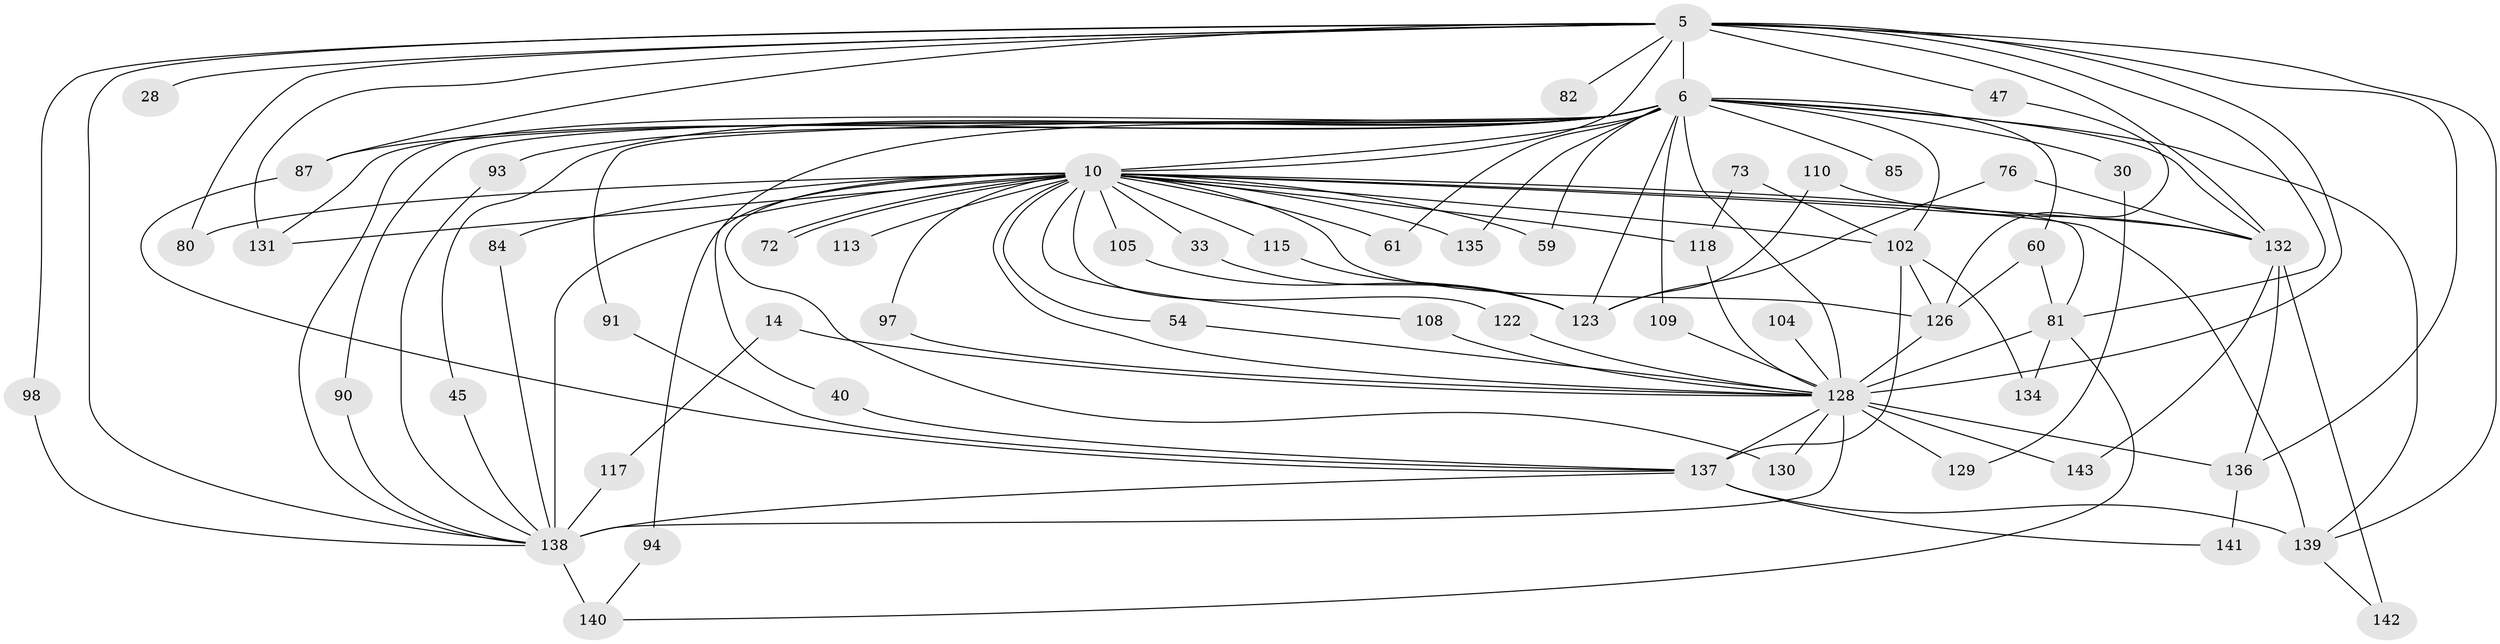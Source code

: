 // original degree distribution, {26: 0.006993006993006993, 24: 0.006993006993006993, 18: 0.013986013986013986, 20: 0.006993006993006993, 21: 0.006993006993006993, 32: 0.006993006993006993, 16: 0.006993006993006993, 19: 0.006993006993006993, 33: 0.006993006993006993, 4: 0.0979020979020979, 3: 0.1958041958041958, 6: 0.027972027972027972, 5: 0.027972027972027972, 12: 0.006993006993006993, 14: 0.006993006993006993, 7: 0.02097902097902098, 10: 0.006993006993006993, 2: 0.5384615384615384}
// Generated by graph-tools (version 1.1) at 2025/49/03/04/25 21:49:26]
// undirected, 57 vertices, 116 edges
graph export_dot {
graph [start="1"]
  node [color=gray90,style=filled];
  5 [super="+2"];
  6 [super="+3+1"];
  10 [super="+7"];
  14;
  28;
  30;
  33;
  40;
  45;
  47;
  54;
  59;
  60 [super="+49"];
  61;
  72;
  73 [super="+44"];
  76;
  80;
  81 [super="+31+36+16+63"];
  82;
  84 [super="+67"];
  85;
  87 [super="+57"];
  90;
  91;
  93;
  94;
  97;
  98;
  102 [super="+22+43"];
  104;
  105;
  108 [super="+23+77"];
  109;
  110;
  113 [super="+106"];
  115;
  117;
  118 [super="+95"];
  122;
  123 [super="+68+24"];
  126 [super="+70+88"];
  128 [super="+96+127+112+121+9"];
  129;
  130;
  131 [super="+79+74"];
  132 [super="+111+119"];
  134;
  135;
  136 [super="+53+34+12"];
  137 [super="+103+100+38"];
  138 [super="+66+133"];
  139 [super="+99+124+125"];
  140 [super="+50"];
  141;
  142;
  143;
  5 -- 6 [weight=6];
  5 -- 10 [weight=4];
  5 -- 28 [weight=2];
  5 -- 80;
  5 -- 82 [weight=2];
  5 -- 136 [weight=4];
  5 -- 131 [weight=3];
  5 -- 87 [weight=2];
  5 -- 98;
  5 -- 47;
  5 -- 139;
  5 -- 128 [weight=11];
  5 -- 132;
  5 -- 138 [weight=3];
  5 -- 81;
  6 -- 10 [weight=6];
  6 -- 30 [weight=2];
  6 -- 40;
  6 -- 45;
  6 -- 109;
  6 -- 123 [weight=4];
  6 -- 135;
  6 -- 85 [weight=2];
  6 -- 93 [weight=2];
  6 -- 59;
  6 -- 87;
  6 -- 90;
  6 -- 91;
  6 -- 60;
  6 -- 61;
  6 -- 139 [weight=2];
  6 -- 102;
  6 -- 131;
  6 -- 128 [weight=15];
  6 -- 132 [weight=4];
  6 -- 138;
  10 -- 33;
  10 -- 61;
  10 -- 72;
  10 -- 72;
  10 -- 84 [weight=2];
  10 -- 94;
  10 -- 105;
  10 -- 113 [weight=3];
  10 -- 115;
  10 -- 130;
  10 -- 132 [weight=4];
  10 -- 139 [weight=4];
  10 -- 135;
  10 -- 80;
  10 -- 97;
  10 -- 54;
  10 -- 122;
  10 -- 59;
  10 -- 108;
  10 -- 102 [weight=2];
  10 -- 81 [weight=2];
  10 -- 126;
  10 -- 131;
  10 -- 128 [weight=9];
  10 -- 138 [weight=7];
  10 -- 118 [weight=2];
  14 -- 117;
  14 -- 128 [weight=2];
  30 -- 129;
  33 -- 123;
  40 -- 137;
  45 -- 138;
  47 -- 126;
  54 -- 128;
  60 -- 81;
  60 -- 126;
  73 -- 102 [weight=2];
  73 -- 118;
  76 -- 123;
  76 -- 132;
  81 -- 134;
  81 -- 140;
  81 -- 128 [weight=6];
  84 -- 138;
  87 -- 137;
  90 -- 138;
  91 -- 137;
  93 -- 138;
  94 -- 140;
  97 -- 128;
  98 -- 138;
  102 -- 134;
  102 -- 126;
  102 -- 137;
  104 -- 128 [weight=2];
  105 -- 123;
  108 -- 128 [weight=3];
  109 -- 128;
  110 -- 123;
  110 -- 132;
  115 -- 123;
  117 -- 138;
  118 -- 128 [weight=2];
  122 -- 128;
  126 -- 128 [weight=3];
  128 -- 129;
  128 -- 137 [weight=6];
  128 -- 143;
  128 -- 130;
  128 -- 136;
  128 -- 138 [weight=4];
  132 -- 136;
  132 -- 142;
  132 -- 143;
  136 -- 141;
  137 -- 139;
  137 -- 138 [weight=2];
  137 -- 141;
  138 -- 140 [weight=2];
  139 -- 142;
}
